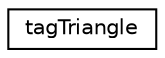 digraph "Graphical Class Hierarchy"
{
 // LATEX_PDF_SIZE
  edge [fontname="Helvetica",fontsize="10",labelfontname="Helvetica",labelfontsize="10"];
  node [fontname="Helvetica",fontsize="10",shape=record];
  rankdir="LR";
  Node0 [label="tagTriangle",height=0.2,width=0.4,color="black", fillcolor="white", style="filled",URL="$structtag_triangle.html",tooltip="Defines what constitutes the definition of a triangle"];
}
